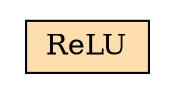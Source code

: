 digraph ReLU_hierarchy { rankdir="TB" 
 node [shape="rectangle"]; 
rankdir="LR" 
stylesheet = "styles.css"
module_10 [shape= "plaintext" href="ReLU.dot.svg" label=<

<TABLE BORDER="0" CELLBORDER="1" CELLSPACING="0" CELLPADDING="4" >
      
  <TR >
    <TD BGCOLOR="#FFDEAD" > ReLU </TD>
  </TR>
        
</TABLE>>];

      }